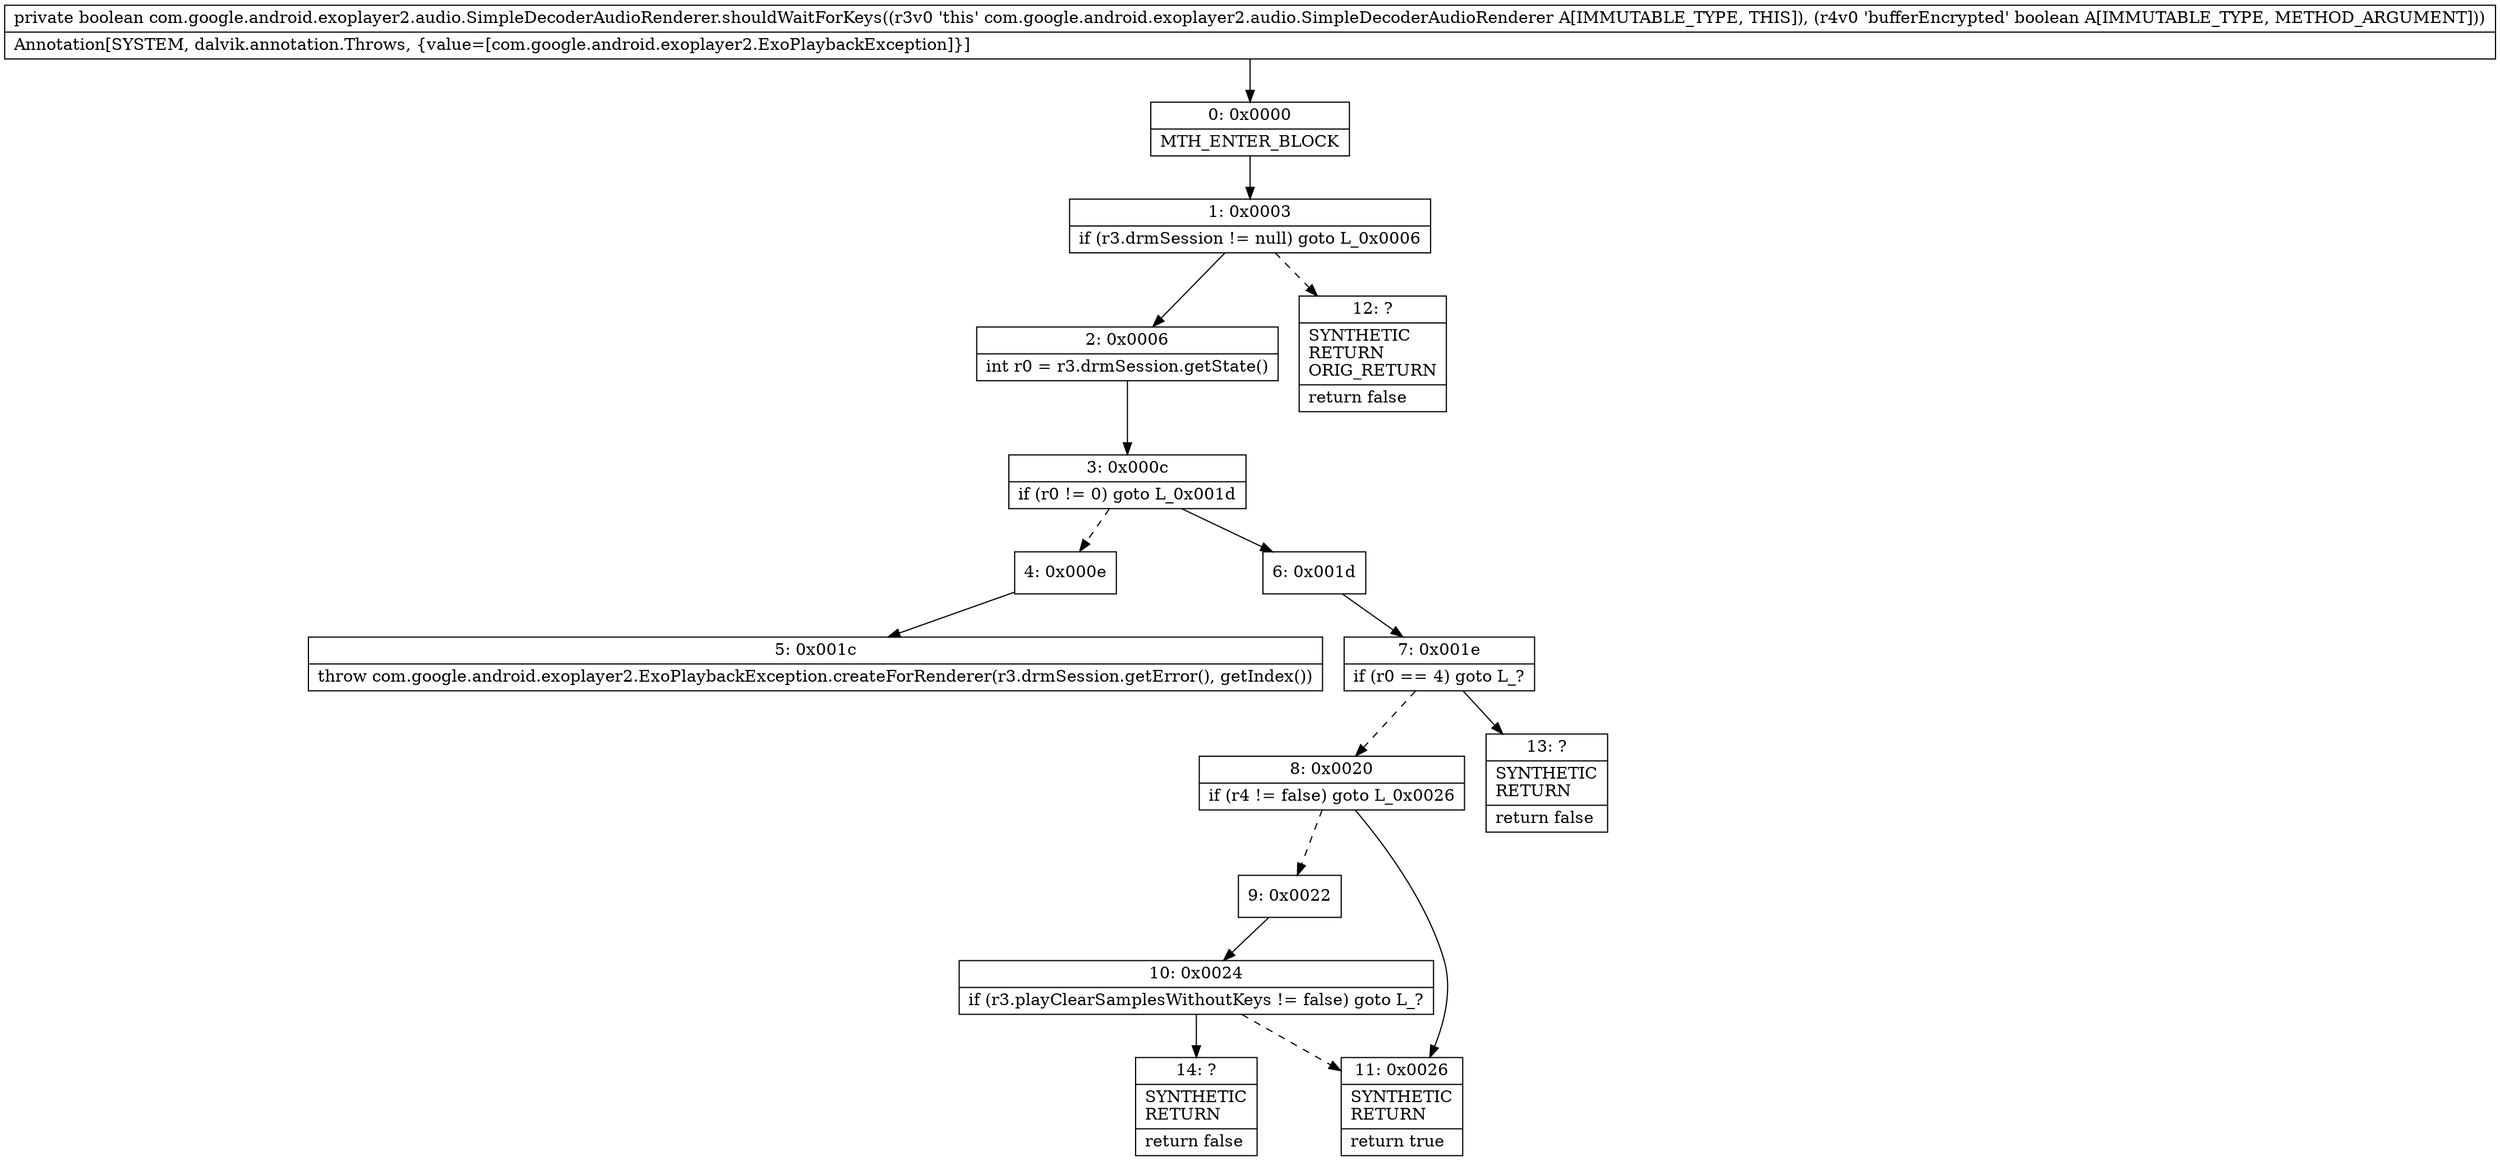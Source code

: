 digraph "CFG forcom.google.android.exoplayer2.audio.SimpleDecoderAudioRenderer.shouldWaitForKeys(Z)Z" {
Node_0 [shape=record,label="{0\:\ 0x0000|MTH_ENTER_BLOCK\l}"];
Node_1 [shape=record,label="{1\:\ 0x0003|if (r3.drmSession != null) goto L_0x0006\l}"];
Node_2 [shape=record,label="{2\:\ 0x0006|int r0 = r3.drmSession.getState()\l}"];
Node_3 [shape=record,label="{3\:\ 0x000c|if (r0 != 0) goto L_0x001d\l}"];
Node_4 [shape=record,label="{4\:\ 0x000e}"];
Node_5 [shape=record,label="{5\:\ 0x001c|throw com.google.android.exoplayer2.ExoPlaybackException.createForRenderer(r3.drmSession.getError(), getIndex())\l}"];
Node_6 [shape=record,label="{6\:\ 0x001d}"];
Node_7 [shape=record,label="{7\:\ 0x001e|if (r0 == 4) goto L_?\l}"];
Node_8 [shape=record,label="{8\:\ 0x0020|if (r4 != false) goto L_0x0026\l}"];
Node_9 [shape=record,label="{9\:\ 0x0022}"];
Node_10 [shape=record,label="{10\:\ 0x0024|if (r3.playClearSamplesWithoutKeys != false) goto L_?\l}"];
Node_11 [shape=record,label="{11\:\ 0x0026|SYNTHETIC\lRETURN\l|return true\l}"];
Node_12 [shape=record,label="{12\:\ ?|SYNTHETIC\lRETURN\lORIG_RETURN\l|return false\l}"];
Node_13 [shape=record,label="{13\:\ ?|SYNTHETIC\lRETURN\l|return false\l}"];
Node_14 [shape=record,label="{14\:\ ?|SYNTHETIC\lRETURN\l|return false\l}"];
MethodNode[shape=record,label="{private boolean com.google.android.exoplayer2.audio.SimpleDecoderAudioRenderer.shouldWaitForKeys((r3v0 'this' com.google.android.exoplayer2.audio.SimpleDecoderAudioRenderer A[IMMUTABLE_TYPE, THIS]), (r4v0 'bufferEncrypted' boolean A[IMMUTABLE_TYPE, METHOD_ARGUMENT]))  | Annotation[SYSTEM, dalvik.annotation.Throws, \{value=[com.google.android.exoplayer2.ExoPlaybackException]\}]\l}"];
MethodNode -> Node_0;
Node_0 -> Node_1;
Node_1 -> Node_2;
Node_1 -> Node_12[style=dashed];
Node_2 -> Node_3;
Node_3 -> Node_4[style=dashed];
Node_3 -> Node_6;
Node_4 -> Node_5;
Node_6 -> Node_7;
Node_7 -> Node_8[style=dashed];
Node_7 -> Node_13;
Node_8 -> Node_9[style=dashed];
Node_8 -> Node_11;
Node_9 -> Node_10;
Node_10 -> Node_11[style=dashed];
Node_10 -> Node_14;
}

